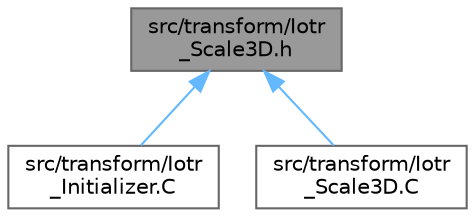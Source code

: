 digraph "src/transform/Iotr_Scale3D.h"
{
 // INTERACTIVE_SVG=YES
 // LATEX_PDF_SIZE
  bgcolor="transparent";
  edge [fontname=Helvetica,fontsize=10,labelfontname=Helvetica,labelfontsize=10];
  node [fontname=Helvetica,fontsize=10,shape=box,height=0.2,width=0.4];
  Node1 [id="Node000001",label="src/transform/Iotr\l_Scale3D.h",height=0.2,width=0.4,color="gray40", fillcolor="grey60", style="filled", fontcolor="black",tooltip=" "];
  Node1 -> Node2 [id="edge1_Node000001_Node000002",dir="back",color="steelblue1",style="solid",tooltip=" "];
  Node2 [id="Node000002",label="src/transform/Iotr\l_Initializer.C",height=0.2,width=0.4,color="grey40", fillcolor="white", style="filled",URL="$Iotr__Initializer_8C.html",tooltip=" "];
  Node1 -> Node3 [id="edge2_Node000001_Node000003",dir="back",color="steelblue1",style="solid",tooltip=" "];
  Node3 [id="Node000003",label="src/transform/Iotr\l_Scale3D.C",height=0.2,width=0.4,color="grey40", fillcolor="white", style="filled",URL="$Iotr__Scale3D_8C.html",tooltip=" "];
}
